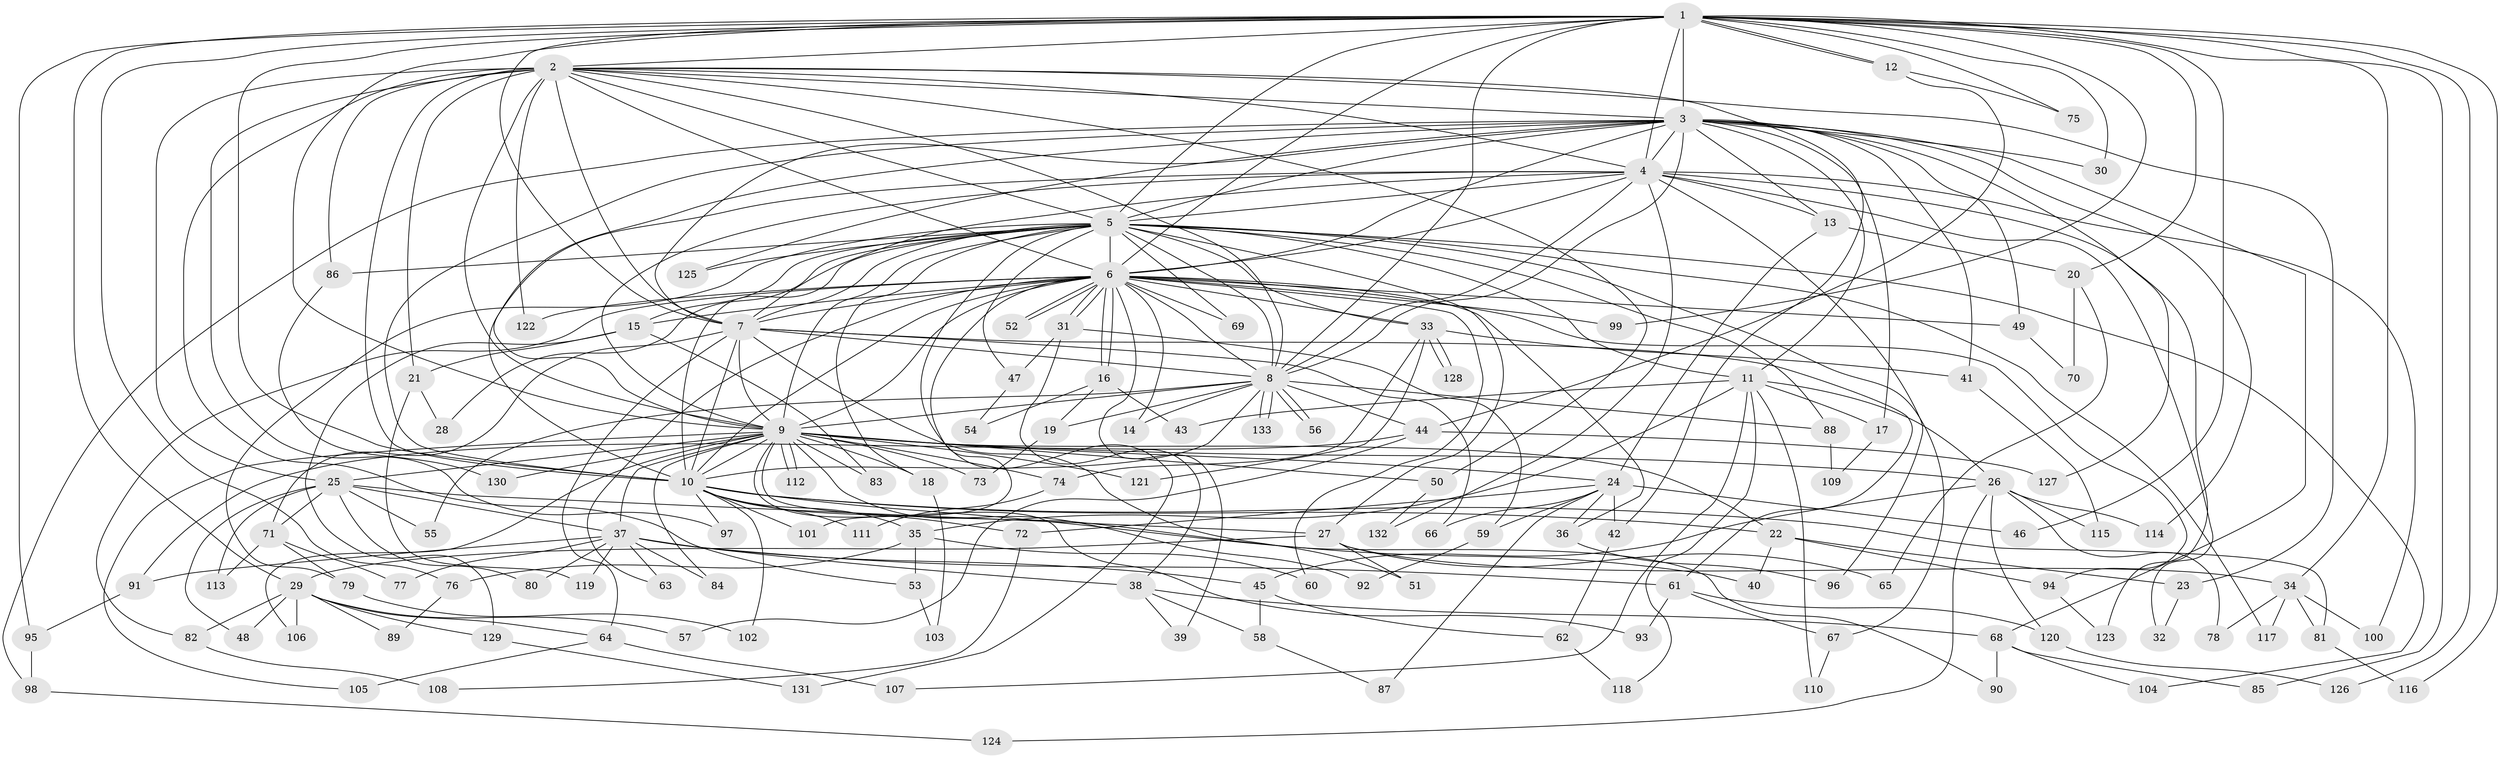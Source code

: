 // coarse degree distribution, {20: 0.015151515151515152, 15: 0.030303030303030304, 18: 0.015151515151515152, 14: 0.030303030303030304, 37: 0.015151515151515152, 25: 0.015151515151515152, 12: 0.015151515151515152, 17: 0.015151515151515152, 9: 0.030303030303030304, 3: 0.21212121212121213, 4: 0.06060606060606061, 2: 0.3939393939393939, 5: 0.045454545454545456, 8: 0.030303030303030304, 11: 0.015151515151515152, 6: 0.045454545454545456, 1: 0.015151515151515152}
// Generated by graph-tools (version 1.1) at 2025/17/03/04/25 18:17:54]
// undirected, 133 vertices, 291 edges
graph export_dot {
graph [start="1"]
  node [color=gray90,style=filled];
  1;
  2;
  3;
  4;
  5;
  6;
  7;
  8;
  9;
  10;
  11;
  12;
  13;
  14;
  15;
  16;
  17;
  18;
  19;
  20;
  21;
  22;
  23;
  24;
  25;
  26;
  27;
  28;
  29;
  30;
  31;
  32;
  33;
  34;
  35;
  36;
  37;
  38;
  39;
  40;
  41;
  42;
  43;
  44;
  45;
  46;
  47;
  48;
  49;
  50;
  51;
  52;
  53;
  54;
  55;
  56;
  57;
  58;
  59;
  60;
  61;
  62;
  63;
  64;
  65;
  66;
  67;
  68;
  69;
  70;
  71;
  72;
  73;
  74;
  75;
  76;
  77;
  78;
  79;
  80;
  81;
  82;
  83;
  84;
  85;
  86;
  87;
  88;
  89;
  90;
  91;
  92;
  93;
  94;
  95;
  96;
  97;
  98;
  99;
  100;
  101;
  102;
  103;
  104;
  105;
  106;
  107;
  108;
  109;
  110;
  111;
  112;
  113;
  114;
  115;
  116;
  117;
  118;
  119;
  120;
  121;
  122;
  123;
  124;
  125;
  126;
  127;
  128;
  129;
  130;
  131;
  132;
  133;
  1 -- 2;
  1 -- 3;
  1 -- 4;
  1 -- 5;
  1 -- 6;
  1 -- 7;
  1 -- 8;
  1 -- 9;
  1 -- 10;
  1 -- 12;
  1 -- 12;
  1 -- 20;
  1 -- 29;
  1 -- 30;
  1 -- 34;
  1 -- 46;
  1 -- 75;
  1 -- 76;
  1 -- 85;
  1 -- 95;
  1 -- 99;
  1 -- 116;
  1 -- 126;
  2 -- 3;
  2 -- 4;
  2 -- 5;
  2 -- 6;
  2 -- 7;
  2 -- 8;
  2 -- 9;
  2 -- 10;
  2 -- 21;
  2 -- 23;
  2 -- 25;
  2 -- 42;
  2 -- 50;
  2 -- 53;
  2 -- 86;
  2 -- 97;
  2 -- 122;
  3 -- 4;
  3 -- 5;
  3 -- 6;
  3 -- 7;
  3 -- 8;
  3 -- 9;
  3 -- 10;
  3 -- 11;
  3 -- 13;
  3 -- 17;
  3 -- 30;
  3 -- 41;
  3 -- 49;
  3 -- 68;
  3 -- 98;
  3 -- 114;
  3 -- 125;
  3 -- 127;
  4 -- 5;
  4 -- 6;
  4 -- 7;
  4 -- 8;
  4 -- 9;
  4 -- 10;
  4 -- 13;
  4 -- 32;
  4 -- 96;
  4 -- 100;
  4 -- 123;
  4 -- 132;
  5 -- 6;
  5 -- 7;
  5 -- 8;
  5 -- 9;
  5 -- 10;
  5 -- 11;
  5 -- 15;
  5 -- 18;
  5 -- 27;
  5 -- 28;
  5 -- 33;
  5 -- 47;
  5 -- 67;
  5 -- 69;
  5 -- 79;
  5 -- 86;
  5 -- 88;
  5 -- 104;
  5 -- 117;
  5 -- 125;
  5 -- 131;
  6 -- 7;
  6 -- 8;
  6 -- 9;
  6 -- 10;
  6 -- 14;
  6 -- 15;
  6 -- 16;
  6 -- 16;
  6 -- 31;
  6 -- 31;
  6 -- 33;
  6 -- 36;
  6 -- 39;
  6 -- 49;
  6 -- 52;
  6 -- 52;
  6 -- 60;
  6 -- 63;
  6 -- 69;
  6 -- 82;
  6 -- 94;
  6 -- 99;
  6 -- 101;
  6 -- 122;
  7 -- 8;
  7 -- 9;
  7 -- 10;
  7 -- 51;
  7 -- 61;
  7 -- 64;
  7 -- 66;
  7 -- 71;
  8 -- 9;
  8 -- 10;
  8 -- 14;
  8 -- 19;
  8 -- 44;
  8 -- 55;
  8 -- 56;
  8 -- 56;
  8 -- 88;
  8 -- 133;
  8 -- 133;
  9 -- 10;
  9 -- 18;
  9 -- 22;
  9 -- 24;
  9 -- 25;
  9 -- 26;
  9 -- 37;
  9 -- 40;
  9 -- 50;
  9 -- 73;
  9 -- 74;
  9 -- 83;
  9 -- 84;
  9 -- 92;
  9 -- 93;
  9 -- 105;
  9 -- 106;
  9 -- 112;
  9 -- 112;
  9 -- 121;
  9 -- 130;
  10 -- 22;
  10 -- 35;
  10 -- 72;
  10 -- 81;
  10 -- 90;
  10 -- 97;
  10 -- 101;
  10 -- 102;
  10 -- 111;
  11 -- 17;
  11 -- 26;
  11 -- 35;
  11 -- 43;
  11 -- 107;
  11 -- 110;
  11 -- 118;
  12 -- 44;
  12 -- 75;
  13 -- 20;
  13 -- 24;
  15 -- 21;
  15 -- 83;
  15 -- 129;
  16 -- 19;
  16 -- 43;
  16 -- 54;
  17 -- 109;
  18 -- 103;
  19 -- 73;
  20 -- 65;
  20 -- 70;
  21 -- 28;
  21 -- 119;
  22 -- 23;
  22 -- 40;
  22 -- 94;
  23 -- 32;
  24 -- 36;
  24 -- 42;
  24 -- 46;
  24 -- 59;
  24 -- 66;
  24 -- 72;
  24 -- 87;
  25 -- 27;
  25 -- 37;
  25 -- 48;
  25 -- 55;
  25 -- 71;
  25 -- 80;
  25 -- 113;
  26 -- 45;
  26 -- 78;
  26 -- 114;
  26 -- 115;
  26 -- 120;
  26 -- 124;
  27 -- 29;
  27 -- 34;
  27 -- 51;
  27 -- 65;
  29 -- 48;
  29 -- 57;
  29 -- 64;
  29 -- 82;
  29 -- 89;
  29 -- 106;
  29 -- 129;
  31 -- 38;
  31 -- 47;
  31 -- 59;
  33 -- 41;
  33 -- 74;
  33 -- 121;
  33 -- 128;
  33 -- 128;
  34 -- 78;
  34 -- 81;
  34 -- 100;
  34 -- 117;
  35 -- 53;
  35 -- 60;
  35 -- 76;
  36 -- 96;
  37 -- 38;
  37 -- 45;
  37 -- 61;
  37 -- 63;
  37 -- 77;
  37 -- 80;
  37 -- 84;
  37 -- 91;
  37 -- 119;
  38 -- 39;
  38 -- 58;
  38 -- 68;
  41 -- 115;
  42 -- 62;
  44 -- 57;
  44 -- 91;
  44 -- 127;
  45 -- 58;
  45 -- 62;
  47 -- 54;
  49 -- 70;
  50 -- 132;
  53 -- 103;
  58 -- 87;
  59 -- 92;
  61 -- 67;
  61 -- 93;
  61 -- 120;
  62 -- 118;
  64 -- 105;
  64 -- 107;
  67 -- 110;
  68 -- 85;
  68 -- 90;
  68 -- 104;
  71 -- 77;
  71 -- 79;
  71 -- 113;
  72 -- 108;
  74 -- 111;
  76 -- 89;
  79 -- 102;
  81 -- 116;
  82 -- 108;
  86 -- 130;
  88 -- 109;
  91 -- 95;
  94 -- 123;
  95 -- 98;
  98 -- 124;
  120 -- 126;
  129 -- 131;
}
